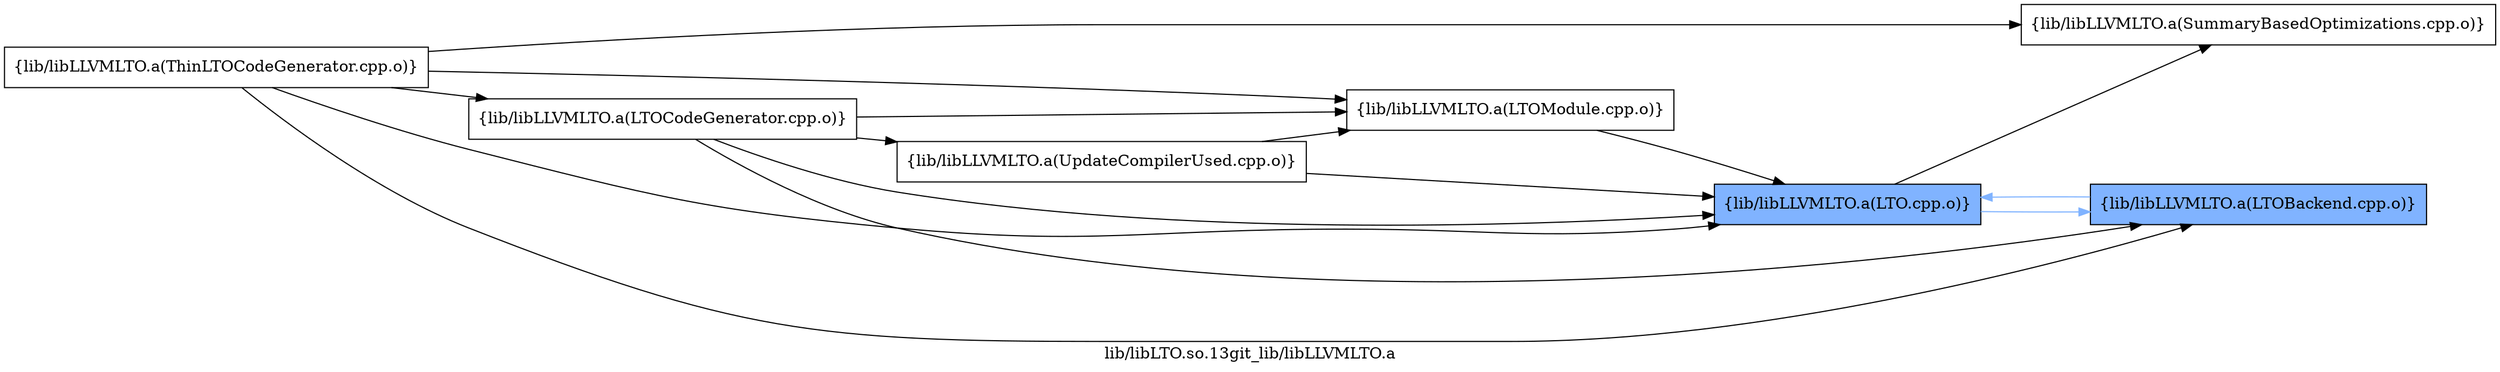 digraph "lib/libLTO.so.13git_lib/libLLVMLTO.a" {
	label="lib/libLTO.so.13git_lib/libLLVMLTO.a";
	rankdir=LR;
	{ rank=same; Node0x558810148318;  }

	Node0x558810148318 [shape=record,shape=box,group=1,style=filled,fillcolor="0.600000 0.5 1",label="{lib/libLLVMLTO.a(LTO.cpp.o)}"];
	Node0x558810148318 -> Node0x55881014cff8[color="0.600000 0.5 1"];
	Node0x558810148318 -> Node0x55881014b568;
	Node0x55881014c2d8 [shape=record,shape=box,group=0,label="{lib/libLLVMLTO.a(LTOModule.cpp.o)}"];
	Node0x55881014c2d8 -> Node0x558810148318;
	Node0x55881014c0a8 [shape=record,shape=box,group=0,label="{lib/libLLVMLTO.a(LTOCodeGenerator.cpp.o)}"];
	Node0x55881014c0a8 -> Node0x558810148318;
	Node0x55881014c0a8 -> Node0x55881014cff8;
	Node0x55881014c0a8 -> Node0x55881014c2d8;
	Node0x55881014c0a8 -> Node0x55881014b2e8;
	Node0x55881014f7a8 [shape=record,shape=box,group=0,label="{lib/libLLVMLTO.a(ThinLTOCodeGenerator.cpp.o)}"];
	Node0x55881014f7a8 -> Node0x558810148318;
	Node0x55881014f7a8 -> Node0x55881014cff8;
	Node0x55881014f7a8 -> Node0x55881014c2d8;
	Node0x55881014f7a8 -> Node0x55881014c0a8;
	Node0x55881014f7a8 -> Node0x55881014b568;
	Node0x55881014cff8 [shape=record,shape=box,group=1,style=filled,fillcolor="0.600000 0.5 1",label="{lib/libLLVMLTO.a(LTOBackend.cpp.o)}"];
	Node0x55881014cff8 -> Node0x558810148318[color="0.600000 0.5 1"];
	Node0x55881014b568 [shape=record,shape=box,group=0,label="{lib/libLLVMLTO.a(SummaryBasedOptimizations.cpp.o)}"];
	Node0x55881014b2e8 [shape=record,shape=box,group=0,label="{lib/libLLVMLTO.a(UpdateCompilerUsed.cpp.o)}"];
	Node0x55881014b2e8 -> Node0x558810148318;
	Node0x55881014b2e8 -> Node0x55881014c2d8;
}
